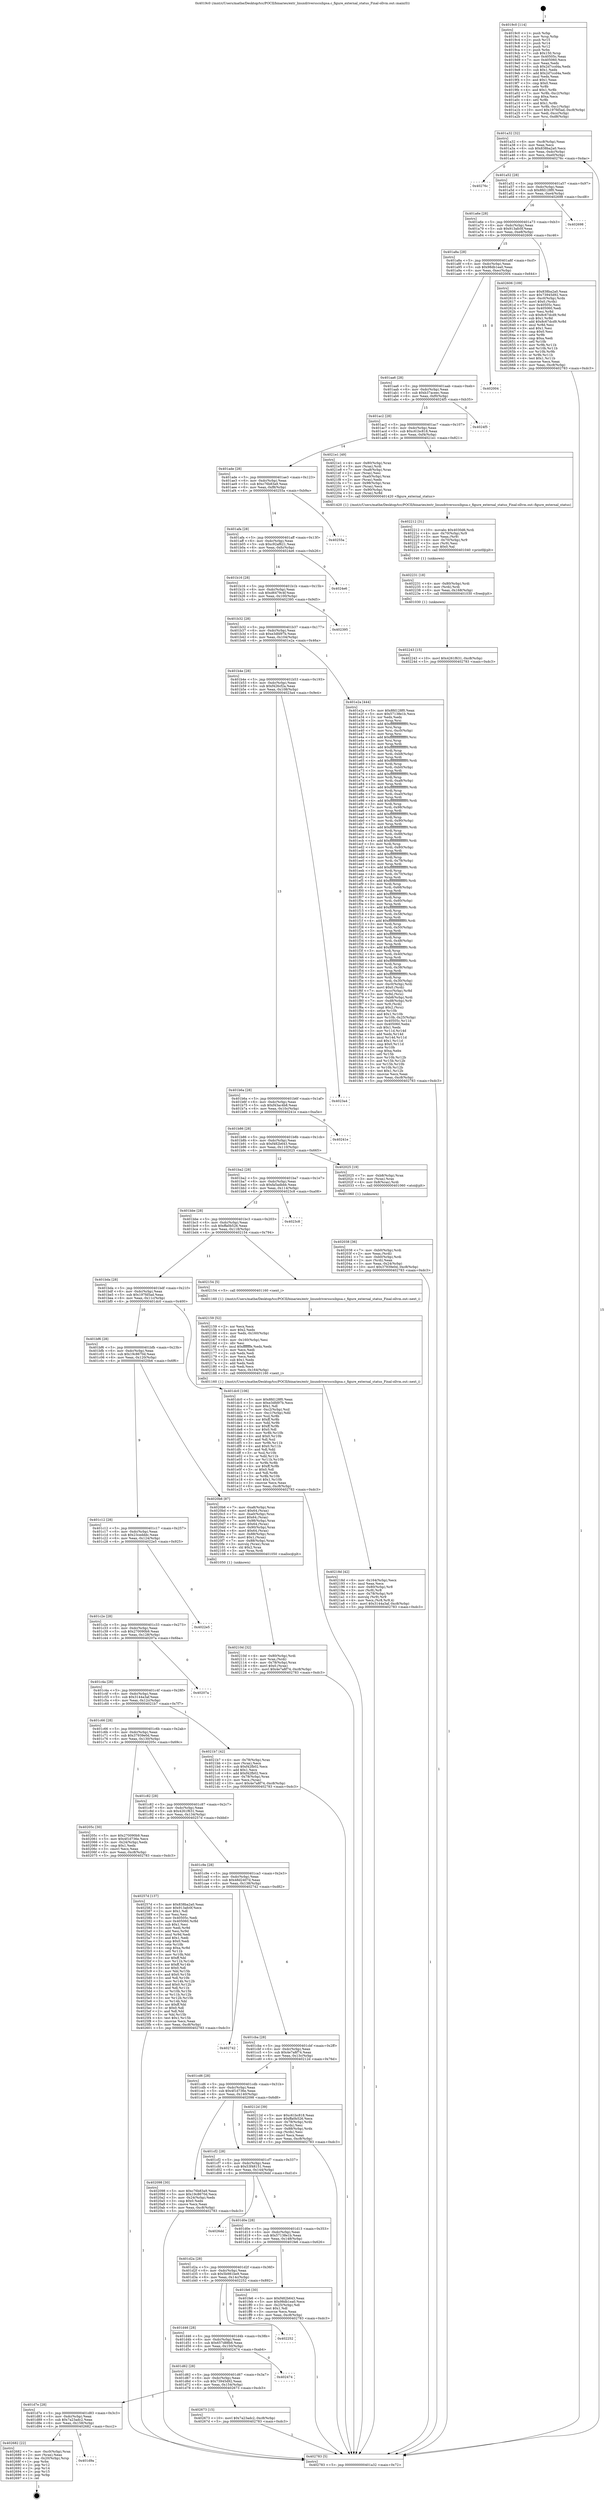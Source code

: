 digraph "0x4019c0" {
  label = "0x4019c0 (/mnt/c/Users/mathe/Desktop/tcc/POCII/binaries/extr_linuxdriversscsihpsa.c_figure_external_status_Final-ollvm.out::main(0))"
  labelloc = "t"
  node[shape=record]

  Entry [label="",width=0.3,height=0.3,shape=circle,fillcolor=black,style=filled]
  "0x401a32" [label="{
     0x401a32 [32]\l
     | [instrs]\l
     &nbsp;&nbsp;0x401a32 \<+6\>: mov -0xc8(%rbp),%eax\l
     &nbsp;&nbsp;0x401a38 \<+2\>: mov %eax,%ecx\l
     &nbsp;&nbsp;0x401a3a \<+6\>: sub $0x838ba2a0,%ecx\l
     &nbsp;&nbsp;0x401a40 \<+6\>: mov %eax,-0xdc(%rbp)\l
     &nbsp;&nbsp;0x401a46 \<+6\>: mov %ecx,-0xe0(%rbp)\l
     &nbsp;&nbsp;0x401a4c \<+6\>: je 000000000040276c \<main+0xdac\>\l
  }"]
  "0x40276c" [label="{
     0x40276c\l
  }", style=dashed]
  "0x401a52" [label="{
     0x401a52 [28]\l
     | [instrs]\l
     &nbsp;&nbsp;0x401a52 \<+5\>: jmp 0000000000401a57 \<main+0x97\>\l
     &nbsp;&nbsp;0x401a57 \<+6\>: mov -0xdc(%rbp),%eax\l
     &nbsp;&nbsp;0x401a5d \<+5\>: sub $0x8fd128f0,%eax\l
     &nbsp;&nbsp;0x401a62 \<+6\>: mov %eax,-0xe4(%rbp)\l
     &nbsp;&nbsp;0x401a68 \<+6\>: je 0000000000402698 \<main+0xcd8\>\l
  }"]
  Exit [label="",width=0.3,height=0.3,shape=circle,fillcolor=black,style=filled,peripheries=2]
  "0x402698" [label="{
     0x402698\l
  }", style=dashed]
  "0x401a6e" [label="{
     0x401a6e [28]\l
     | [instrs]\l
     &nbsp;&nbsp;0x401a6e \<+5\>: jmp 0000000000401a73 \<main+0xb3\>\l
     &nbsp;&nbsp;0x401a73 \<+6\>: mov -0xdc(%rbp),%eax\l
     &nbsp;&nbsp;0x401a79 \<+5\>: sub $0x913afc0f,%eax\l
     &nbsp;&nbsp;0x401a7e \<+6\>: mov %eax,-0xe8(%rbp)\l
     &nbsp;&nbsp;0x401a84 \<+6\>: je 0000000000402606 \<main+0xc46\>\l
  }"]
  "0x401d9a" [label="{
     0x401d9a\l
  }", style=dashed]
  "0x402606" [label="{
     0x402606 [109]\l
     | [instrs]\l
     &nbsp;&nbsp;0x402606 \<+5\>: mov $0x838ba2a0,%eax\l
     &nbsp;&nbsp;0x40260b \<+5\>: mov $0x73945d92,%ecx\l
     &nbsp;&nbsp;0x402610 \<+7\>: mov -0xc0(%rbp),%rdx\l
     &nbsp;&nbsp;0x402617 \<+6\>: movl $0x0,(%rdx)\l
     &nbsp;&nbsp;0x40261d \<+7\>: mov 0x40505c,%esi\l
     &nbsp;&nbsp;0x402624 \<+7\>: mov 0x405060,%edi\l
     &nbsp;&nbsp;0x40262b \<+3\>: mov %esi,%r8d\l
     &nbsp;&nbsp;0x40262e \<+7\>: sub $0x8c67dcd9,%r8d\l
     &nbsp;&nbsp;0x402635 \<+4\>: sub $0x1,%r8d\l
     &nbsp;&nbsp;0x402639 \<+7\>: add $0x8c67dcd9,%r8d\l
     &nbsp;&nbsp;0x402640 \<+4\>: imul %r8d,%esi\l
     &nbsp;&nbsp;0x402644 \<+3\>: and $0x1,%esi\l
     &nbsp;&nbsp;0x402647 \<+3\>: cmp $0x0,%esi\l
     &nbsp;&nbsp;0x40264a \<+4\>: sete %r9b\l
     &nbsp;&nbsp;0x40264e \<+3\>: cmp $0xa,%edi\l
     &nbsp;&nbsp;0x402651 \<+4\>: setl %r10b\l
     &nbsp;&nbsp;0x402655 \<+3\>: mov %r9b,%r11b\l
     &nbsp;&nbsp;0x402658 \<+3\>: and %r10b,%r11b\l
     &nbsp;&nbsp;0x40265b \<+3\>: xor %r10b,%r9b\l
     &nbsp;&nbsp;0x40265e \<+3\>: or %r9b,%r11b\l
     &nbsp;&nbsp;0x402661 \<+4\>: test $0x1,%r11b\l
     &nbsp;&nbsp;0x402665 \<+3\>: cmovne %ecx,%eax\l
     &nbsp;&nbsp;0x402668 \<+6\>: mov %eax,-0xc8(%rbp)\l
     &nbsp;&nbsp;0x40266e \<+5\>: jmp 0000000000402783 \<main+0xdc3\>\l
  }"]
  "0x401a8a" [label="{
     0x401a8a [28]\l
     | [instrs]\l
     &nbsp;&nbsp;0x401a8a \<+5\>: jmp 0000000000401a8f \<main+0xcf\>\l
     &nbsp;&nbsp;0x401a8f \<+6\>: mov -0xdc(%rbp),%eax\l
     &nbsp;&nbsp;0x401a95 \<+5\>: sub $0x98db1ea0,%eax\l
     &nbsp;&nbsp;0x401a9a \<+6\>: mov %eax,-0xec(%rbp)\l
     &nbsp;&nbsp;0x401aa0 \<+6\>: je 0000000000402004 \<main+0x644\>\l
  }"]
  "0x402682" [label="{
     0x402682 [22]\l
     | [instrs]\l
     &nbsp;&nbsp;0x402682 \<+7\>: mov -0xc0(%rbp),%rax\l
     &nbsp;&nbsp;0x402689 \<+2\>: mov (%rax),%eax\l
     &nbsp;&nbsp;0x40268b \<+4\>: lea -0x20(%rbp),%rsp\l
     &nbsp;&nbsp;0x40268f \<+1\>: pop %rbx\l
     &nbsp;&nbsp;0x402690 \<+2\>: pop %r12\l
     &nbsp;&nbsp;0x402692 \<+2\>: pop %r14\l
     &nbsp;&nbsp;0x402694 \<+2\>: pop %r15\l
     &nbsp;&nbsp;0x402696 \<+1\>: pop %rbp\l
     &nbsp;&nbsp;0x402697 \<+1\>: ret\l
  }"]
  "0x402004" [label="{
     0x402004\l
  }", style=dashed]
  "0x401aa6" [label="{
     0x401aa6 [28]\l
     | [instrs]\l
     &nbsp;&nbsp;0x401aa6 \<+5\>: jmp 0000000000401aab \<main+0xeb\>\l
     &nbsp;&nbsp;0x401aab \<+6\>: mov -0xdc(%rbp),%eax\l
     &nbsp;&nbsp;0x401ab1 \<+5\>: sub $0xb37aceec,%eax\l
     &nbsp;&nbsp;0x401ab6 \<+6\>: mov %eax,-0xf0(%rbp)\l
     &nbsp;&nbsp;0x401abc \<+6\>: je 00000000004024f5 \<main+0xb35\>\l
  }"]
  "0x401d7e" [label="{
     0x401d7e [28]\l
     | [instrs]\l
     &nbsp;&nbsp;0x401d7e \<+5\>: jmp 0000000000401d83 \<main+0x3c3\>\l
     &nbsp;&nbsp;0x401d83 \<+6\>: mov -0xdc(%rbp),%eax\l
     &nbsp;&nbsp;0x401d89 \<+5\>: sub $0x7a23adc2,%eax\l
     &nbsp;&nbsp;0x401d8e \<+6\>: mov %eax,-0x158(%rbp)\l
     &nbsp;&nbsp;0x401d94 \<+6\>: je 0000000000402682 \<main+0xcc2\>\l
  }"]
  "0x4024f5" [label="{
     0x4024f5\l
  }", style=dashed]
  "0x401ac2" [label="{
     0x401ac2 [28]\l
     | [instrs]\l
     &nbsp;&nbsp;0x401ac2 \<+5\>: jmp 0000000000401ac7 \<main+0x107\>\l
     &nbsp;&nbsp;0x401ac7 \<+6\>: mov -0xdc(%rbp),%eax\l
     &nbsp;&nbsp;0x401acd \<+5\>: sub $0xc61bc818,%eax\l
     &nbsp;&nbsp;0x401ad2 \<+6\>: mov %eax,-0xf4(%rbp)\l
     &nbsp;&nbsp;0x401ad8 \<+6\>: je 00000000004021e1 \<main+0x821\>\l
  }"]
  "0x402673" [label="{
     0x402673 [15]\l
     | [instrs]\l
     &nbsp;&nbsp;0x402673 \<+10\>: movl $0x7a23adc2,-0xc8(%rbp)\l
     &nbsp;&nbsp;0x40267d \<+5\>: jmp 0000000000402783 \<main+0xdc3\>\l
  }"]
  "0x4021e1" [label="{
     0x4021e1 [49]\l
     | [instrs]\l
     &nbsp;&nbsp;0x4021e1 \<+4\>: mov -0x80(%rbp),%rax\l
     &nbsp;&nbsp;0x4021e5 \<+3\>: mov (%rax),%rdi\l
     &nbsp;&nbsp;0x4021e8 \<+7\>: mov -0xa8(%rbp),%rax\l
     &nbsp;&nbsp;0x4021ef \<+2\>: mov (%rax),%esi\l
     &nbsp;&nbsp;0x4021f1 \<+7\>: mov -0xa0(%rbp),%rax\l
     &nbsp;&nbsp;0x4021f8 \<+2\>: mov (%rax),%edx\l
     &nbsp;&nbsp;0x4021fa \<+7\>: mov -0x98(%rbp),%rax\l
     &nbsp;&nbsp;0x402201 \<+2\>: mov (%rax),%ecx\l
     &nbsp;&nbsp;0x402203 \<+7\>: mov -0x90(%rbp),%rax\l
     &nbsp;&nbsp;0x40220a \<+3\>: mov (%rax),%r8d\l
     &nbsp;&nbsp;0x40220d \<+5\>: call 0000000000401420 \<figure_external_status\>\l
     | [calls]\l
     &nbsp;&nbsp;0x401420 \{1\} (/mnt/c/Users/mathe/Desktop/tcc/POCII/binaries/extr_linuxdriversscsihpsa.c_figure_external_status_Final-ollvm.out::figure_external_status)\l
  }"]
  "0x401ade" [label="{
     0x401ade [28]\l
     | [instrs]\l
     &nbsp;&nbsp;0x401ade \<+5\>: jmp 0000000000401ae3 \<main+0x123\>\l
     &nbsp;&nbsp;0x401ae3 \<+6\>: mov -0xdc(%rbp),%eax\l
     &nbsp;&nbsp;0x401ae9 \<+5\>: sub $0xc76b83a9,%eax\l
     &nbsp;&nbsp;0x401aee \<+6\>: mov %eax,-0xf8(%rbp)\l
     &nbsp;&nbsp;0x401af4 \<+6\>: je 000000000040255a \<main+0xb9a\>\l
  }"]
  "0x401d62" [label="{
     0x401d62 [28]\l
     | [instrs]\l
     &nbsp;&nbsp;0x401d62 \<+5\>: jmp 0000000000401d67 \<main+0x3a7\>\l
     &nbsp;&nbsp;0x401d67 \<+6\>: mov -0xdc(%rbp),%eax\l
     &nbsp;&nbsp;0x401d6d \<+5\>: sub $0x73945d92,%eax\l
     &nbsp;&nbsp;0x401d72 \<+6\>: mov %eax,-0x154(%rbp)\l
     &nbsp;&nbsp;0x401d78 \<+6\>: je 0000000000402673 \<main+0xcb3\>\l
  }"]
  "0x40255a" [label="{
     0x40255a\l
  }", style=dashed]
  "0x401afa" [label="{
     0x401afa [28]\l
     | [instrs]\l
     &nbsp;&nbsp;0x401afa \<+5\>: jmp 0000000000401aff \<main+0x13f\>\l
     &nbsp;&nbsp;0x401aff \<+6\>: mov -0xdc(%rbp),%eax\l
     &nbsp;&nbsp;0x401b05 \<+5\>: sub $0xc92af621,%eax\l
     &nbsp;&nbsp;0x401b0a \<+6\>: mov %eax,-0xfc(%rbp)\l
     &nbsp;&nbsp;0x401b10 \<+6\>: je 00000000004024e6 \<main+0xb26\>\l
  }"]
  "0x402474" [label="{
     0x402474\l
  }", style=dashed]
  "0x4024e6" [label="{
     0x4024e6\l
  }", style=dashed]
  "0x401b16" [label="{
     0x401b16 [28]\l
     | [instrs]\l
     &nbsp;&nbsp;0x401b16 \<+5\>: jmp 0000000000401b1b \<main+0x15b\>\l
     &nbsp;&nbsp;0x401b1b \<+6\>: mov -0xdc(%rbp),%eax\l
     &nbsp;&nbsp;0x401b21 \<+5\>: sub $0xd6479c4f,%eax\l
     &nbsp;&nbsp;0x401b26 \<+6\>: mov %eax,-0x100(%rbp)\l
     &nbsp;&nbsp;0x401b2c \<+6\>: je 0000000000402395 \<main+0x9d5\>\l
  }"]
  "0x401d46" [label="{
     0x401d46 [28]\l
     | [instrs]\l
     &nbsp;&nbsp;0x401d46 \<+5\>: jmp 0000000000401d4b \<main+0x38b\>\l
     &nbsp;&nbsp;0x401d4b \<+6\>: mov -0xdc(%rbp),%eax\l
     &nbsp;&nbsp;0x401d51 \<+5\>: sub $0x657d88b6,%eax\l
     &nbsp;&nbsp;0x401d56 \<+6\>: mov %eax,-0x150(%rbp)\l
     &nbsp;&nbsp;0x401d5c \<+6\>: je 0000000000402474 \<main+0xab4\>\l
  }"]
  "0x402395" [label="{
     0x402395\l
  }", style=dashed]
  "0x401b32" [label="{
     0x401b32 [28]\l
     | [instrs]\l
     &nbsp;&nbsp;0x401b32 \<+5\>: jmp 0000000000401b37 \<main+0x177\>\l
     &nbsp;&nbsp;0x401b37 \<+6\>: mov -0xdc(%rbp),%eax\l
     &nbsp;&nbsp;0x401b3d \<+5\>: sub $0xe3dfd97b,%eax\l
     &nbsp;&nbsp;0x401b42 \<+6\>: mov %eax,-0x104(%rbp)\l
     &nbsp;&nbsp;0x401b48 \<+6\>: je 0000000000401e2a \<main+0x46a\>\l
  }"]
  "0x402252" [label="{
     0x402252\l
  }", style=dashed]
  "0x401e2a" [label="{
     0x401e2a [444]\l
     | [instrs]\l
     &nbsp;&nbsp;0x401e2a \<+5\>: mov $0x8fd128f0,%eax\l
     &nbsp;&nbsp;0x401e2f \<+5\>: mov $0x57138e1b,%ecx\l
     &nbsp;&nbsp;0x401e34 \<+2\>: xor %edx,%edx\l
     &nbsp;&nbsp;0x401e36 \<+3\>: mov %rsp,%rsi\l
     &nbsp;&nbsp;0x401e39 \<+4\>: add $0xfffffffffffffff0,%rsi\l
     &nbsp;&nbsp;0x401e3d \<+3\>: mov %rsi,%rsp\l
     &nbsp;&nbsp;0x401e40 \<+7\>: mov %rsi,-0xc0(%rbp)\l
     &nbsp;&nbsp;0x401e47 \<+3\>: mov %rsp,%rsi\l
     &nbsp;&nbsp;0x401e4a \<+4\>: add $0xfffffffffffffff0,%rsi\l
     &nbsp;&nbsp;0x401e4e \<+3\>: mov %rsi,%rsp\l
     &nbsp;&nbsp;0x401e51 \<+3\>: mov %rsp,%rdi\l
     &nbsp;&nbsp;0x401e54 \<+4\>: add $0xfffffffffffffff0,%rdi\l
     &nbsp;&nbsp;0x401e58 \<+3\>: mov %rdi,%rsp\l
     &nbsp;&nbsp;0x401e5b \<+7\>: mov %rdi,-0xb8(%rbp)\l
     &nbsp;&nbsp;0x401e62 \<+3\>: mov %rsp,%rdi\l
     &nbsp;&nbsp;0x401e65 \<+4\>: add $0xfffffffffffffff0,%rdi\l
     &nbsp;&nbsp;0x401e69 \<+3\>: mov %rdi,%rsp\l
     &nbsp;&nbsp;0x401e6c \<+7\>: mov %rdi,-0xb0(%rbp)\l
     &nbsp;&nbsp;0x401e73 \<+3\>: mov %rsp,%rdi\l
     &nbsp;&nbsp;0x401e76 \<+4\>: add $0xfffffffffffffff0,%rdi\l
     &nbsp;&nbsp;0x401e7a \<+3\>: mov %rdi,%rsp\l
     &nbsp;&nbsp;0x401e7d \<+7\>: mov %rdi,-0xa8(%rbp)\l
     &nbsp;&nbsp;0x401e84 \<+3\>: mov %rsp,%rdi\l
     &nbsp;&nbsp;0x401e87 \<+4\>: add $0xfffffffffffffff0,%rdi\l
     &nbsp;&nbsp;0x401e8b \<+3\>: mov %rdi,%rsp\l
     &nbsp;&nbsp;0x401e8e \<+7\>: mov %rdi,-0xa0(%rbp)\l
     &nbsp;&nbsp;0x401e95 \<+3\>: mov %rsp,%rdi\l
     &nbsp;&nbsp;0x401e98 \<+4\>: add $0xfffffffffffffff0,%rdi\l
     &nbsp;&nbsp;0x401e9c \<+3\>: mov %rdi,%rsp\l
     &nbsp;&nbsp;0x401e9f \<+7\>: mov %rdi,-0x98(%rbp)\l
     &nbsp;&nbsp;0x401ea6 \<+3\>: mov %rsp,%rdi\l
     &nbsp;&nbsp;0x401ea9 \<+4\>: add $0xfffffffffffffff0,%rdi\l
     &nbsp;&nbsp;0x401ead \<+3\>: mov %rdi,%rsp\l
     &nbsp;&nbsp;0x401eb0 \<+7\>: mov %rdi,-0x90(%rbp)\l
     &nbsp;&nbsp;0x401eb7 \<+3\>: mov %rsp,%rdi\l
     &nbsp;&nbsp;0x401eba \<+4\>: add $0xfffffffffffffff0,%rdi\l
     &nbsp;&nbsp;0x401ebe \<+3\>: mov %rdi,%rsp\l
     &nbsp;&nbsp;0x401ec1 \<+7\>: mov %rdi,-0x88(%rbp)\l
     &nbsp;&nbsp;0x401ec8 \<+3\>: mov %rsp,%rdi\l
     &nbsp;&nbsp;0x401ecb \<+4\>: add $0xfffffffffffffff0,%rdi\l
     &nbsp;&nbsp;0x401ecf \<+3\>: mov %rdi,%rsp\l
     &nbsp;&nbsp;0x401ed2 \<+4\>: mov %rdi,-0x80(%rbp)\l
     &nbsp;&nbsp;0x401ed6 \<+3\>: mov %rsp,%rdi\l
     &nbsp;&nbsp;0x401ed9 \<+4\>: add $0xfffffffffffffff0,%rdi\l
     &nbsp;&nbsp;0x401edd \<+3\>: mov %rdi,%rsp\l
     &nbsp;&nbsp;0x401ee0 \<+4\>: mov %rdi,-0x78(%rbp)\l
     &nbsp;&nbsp;0x401ee4 \<+3\>: mov %rsp,%rdi\l
     &nbsp;&nbsp;0x401ee7 \<+4\>: add $0xfffffffffffffff0,%rdi\l
     &nbsp;&nbsp;0x401eeb \<+3\>: mov %rdi,%rsp\l
     &nbsp;&nbsp;0x401eee \<+4\>: mov %rdi,-0x70(%rbp)\l
     &nbsp;&nbsp;0x401ef2 \<+3\>: mov %rsp,%rdi\l
     &nbsp;&nbsp;0x401ef5 \<+4\>: add $0xfffffffffffffff0,%rdi\l
     &nbsp;&nbsp;0x401ef9 \<+3\>: mov %rdi,%rsp\l
     &nbsp;&nbsp;0x401efc \<+4\>: mov %rdi,-0x68(%rbp)\l
     &nbsp;&nbsp;0x401f00 \<+3\>: mov %rsp,%rdi\l
     &nbsp;&nbsp;0x401f03 \<+4\>: add $0xfffffffffffffff0,%rdi\l
     &nbsp;&nbsp;0x401f07 \<+3\>: mov %rdi,%rsp\l
     &nbsp;&nbsp;0x401f0a \<+4\>: mov %rdi,-0x60(%rbp)\l
     &nbsp;&nbsp;0x401f0e \<+3\>: mov %rsp,%rdi\l
     &nbsp;&nbsp;0x401f11 \<+4\>: add $0xfffffffffffffff0,%rdi\l
     &nbsp;&nbsp;0x401f15 \<+3\>: mov %rdi,%rsp\l
     &nbsp;&nbsp;0x401f18 \<+4\>: mov %rdi,-0x58(%rbp)\l
     &nbsp;&nbsp;0x401f1c \<+3\>: mov %rsp,%rdi\l
     &nbsp;&nbsp;0x401f1f \<+4\>: add $0xfffffffffffffff0,%rdi\l
     &nbsp;&nbsp;0x401f23 \<+3\>: mov %rdi,%rsp\l
     &nbsp;&nbsp;0x401f26 \<+4\>: mov %rdi,-0x50(%rbp)\l
     &nbsp;&nbsp;0x401f2a \<+3\>: mov %rsp,%rdi\l
     &nbsp;&nbsp;0x401f2d \<+4\>: add $0xfffffffffffffff0,%rdi\l
     &nbsp;&nbsp;0x401f31 \<+3\>: mov %rdi,%rsp\l
     &nbsp;&nbsp;0x401f34 \<+4\>: mov %rdi,-0x48(%rbp)\l
     &nbsp;&nbsp;0x401f38 \<+3\>: mov %rsp,%rdi\l
     &nbsp;&nbsp;0x401f3b \<+4\>: add $0xfffffffffffffff0,%rdi\l
     &nbsp;&nbsp;0x401f3f \<+3\>: mov %rdi,%rsp\l
     &nbsp;&nbsp;0x401f42 \<+4\>: mov %rdi,-0x40(%rbp)\l
     &nbsp;&nbsp;0x401f46 \<+3\>: mov %rsp,%rdi\l
     &nbsp;&nbsp;0x401f49 \<+4\>: add $0xfffffffffffffff0,%rdi\l
     &nbsp;&nbsp;0x401f4d \<+3\>: mov %rdi,%rsp\l
     &nbsp;&nbsp;0x401f50 \<+4\>: mov %rdi,-0x38(%rbp)\l
     &nbsp;&nbsp;0x401f54 \<+3\>: mov %rsp,%rdi\l
     &nbsp;&nbsp;0x401f57 \<+4\>: add $0xfffffffffffffff0,%rdi\l
     &nbsp;&nbsp;0x401f5b \<+3\>: mov %rdi,%rsp\l
     &nbsp;&nbsp;0x401f5e \<+4\>: mov %rdi,-0x30(%rbp)\l
     &nbsp;&nbsp;0x401f62 \<+7\>: mov -0xc0(%rbp),%rdi\l
     &nbsp;&nbsp;0x401f69 \<+6\>: movl $0x0,(%rdi)\l
     &nbsp;&nbsp;0x401f6f \<+7\>: mov -0xcc(%rbp),%r8d\l
     &nbsp;&nbsp;0x401f76 \<+3\>: mov %r8d,(%rsi)\l
     &nbsp;&nbsp;0x401f79 \<+7\>: mov -0xb8(%rbp),%rdi\l
     &nbsp;&nbsp;0x401f80 \<+7\>: mov -0xd8(%rbp),%r9\l
     &nbsp;&nbsp;0x401f87 \<+3\>: mov %r9,(%rdi)\l
     &nbsp;&nbsp;0x401f8a \<+3\>: cmpl $0x2,(%rsi)\l
     &nbsp;&nbsp;0x401f8d \<+4\>: setne %r10b\l
     &nbsp;&nbsp;0x401f91 \<+4\>: and $0x1,%r10b\l
     &nbsp;&nbsp;0x401f95 \<+4\>: mov %r10b,-0x25(%rbp)\l
     &nbsp;&nbsp;0x401f99 \<+8\>: mov 0x40505c,%r11d\l
     &nbsp;&nbsp;0x401fa1 \<+7\>: mov 0x405060,%ebx\l
     &nbsp;&nbsp;0x401fa8 \<+3\>: sub $0x1,%edx\l
     &nbsp;&nbsp;0x401fab \<+3\>: mov %r11d,%r14d\l
     &nbsp;&nbsp;0x401fae \<+3\>: add %edx,%r14d\l
     &nbsp;&nbsp;0x401fb1 \<+4\>: imul %r14d,%r11d\l
     &nbsp;&nbsp;0x401fb5 \<+4\>: and $0x1,%r11d\l
     &nbsp;&nbsp;0x401fb9 \<+4\>: cmp $0x0,%r11d\l
     &nbsp;&nbsp;0x401fbd \<+4\>: sete %r10b\l
     &nbsp;&nbsp;0x401fc1 \<+3\>: cmp $0xa,%ebx\l
     &nbsp;&nbsp;0x401fc4 \<+4\>: setl %r15b\l
     &nbsp;&nbsp;0x401fc8 \<+3\>: mov %r10b,%r12b\l
     &nbsp;&nbsp;0x401fcb \<+3\>: and %r15b,%r12b\l
     &nbsp;&nbsp;0x401fce \<+3\>: xor %r15b,%r10b\l
     &nbsp;&nbsp;0x401fd1 \<+3\>: or %r10b,%r12b\l
     &nbsp;&nbsp;0x401fd4 \<+4\>: test $0x1,%r12b\l
     &nbsp;&nbsp;0x401fd8 \<+3\>: cmovne %ecx,%eax\l
     &nbsp;&nbsp;0x401fdb \<+6\>: mov %eax,-0xc8(%rbp)\l
     &nbsp;&nbsp;0x401fe1 \<+5\>: jmp 0000000000402783 \<main+0xdc3\>\l
  }"]
  "0x401b4e" [label="{
     0x401b4e [28]\l
     | [instrs]\l
     &nbsp;&nbsp;0x401b4e \<+5\>: jmp 0000000000401b53 \<main+0x193\>\l
     &nbsp;&nbsp;0x401b53 \<+6\>: mov -0xdc(%rbp),%eax\l
     &nbsp;&nbsp;0x401b59 \<+5\>: sub $0xf426cf2a,%eax\l
     &nbsp;&nbsp;0x401b5e \<+6\>: mov %eax,-0x108(%rbp)\l
     &nbsp;&nbsp;0x401b64 \<+6\>: je 00000000004023a4 \<main+0x9e4\>\l
  }"]
  "0x402243" [label="{
     0x402243 [15]\l
     | [instrs]\l
     &nbsp;&nbsp;0x402243 \<+10\>: movl $0x4261f631,-0xc8(%rbp)\l
     &nbsp;&nbsp;0x40224d \<+5\>: jmp 0000000000402783 \<main+0xdc3\>\l
  }"]
  "0x4023a4" [label="{
     0x4023a4\l
  }", style=dashed]
  "0x401b6a" [label="{
     0x401b6a [28]\l
     | [instrs]\l
     &nbsp;&nbsp;0x401b6a \<+5\>: jmp 0000000000401b6f \<main+0x1af\>\l
     &nbsp;&nbsp;0x401b6f \<+6\>: mov -0xdc(%rbp),%eax\l
     &nbsp;&nbsp;0x401b75 \<+5\>: sub $0xf43ac4b8,%eax\l
     &nbsp;&nbsp;0x401b7a \<+6\>: mov %eax,-0x10c(%rbp)\l
     &nbsp;&nbsp;0x401b80 \<+6\>: je 000000000040241e \<main+0xa5e\>\l
  }"]
  "0x402231" [label="{
     0x402231 [18]\l
     | [instrs]\l
     &nbsp;&nbsp;0x402231 \<+4\>: mov -0x80(%rbp),%rdi\l
     &nbsp;&nbsp;0x402235 \<+3\>: mov (%rdi),%rdi\l
     &nbsp;&nbsp;0x402238 \<+6\>: mov %eax,-0x168(%rbp)\l
     &nbsp;&nbsp;0x40223e \<+5\>: call 0000000000401030 \<free@plt\>\l
     | [calls]\l
     &nbsp;&nbsp;0x401030 \{1\} (unknown)\l
  }"]
  "0x40241e" [label="{
     0x40241e\l
  }", style=dashed]
  "0x401b86" [label="{
     0x401b86 [28]\l
     | [instrs]\l
     &nbsp;&nbsp;0x401b86 \<+5\>: jmp 0000000000401b8b \<main+0x1cb\>\l
     &nbsp;&nbsp;0x401b8b \<+6\>: mov -0xdc(%rbp),%eax\l
     &nbsp;&nbsp;0x401b91 \<+5\>: sub $0xf482b643,%eax\l
     &nbsp;&nbsp;0x401b96 \<+6\>: mov %eax,-0x110(%rbp)\l
     &nbsp;&nbsp;0x401b9c \<+6\>: je 0000000000402025 \<main+0x665\>\l
  }"]
  "0x402212" [label="{
     0x402212 [31]\l
     | [instrs]\l
     &nbsp;&nbsp;0x402212 \<+10\>: movabs $0x4030d6,%rdi\l
     &nbsp;&nbsp;0x40221c \<+4\>: mov -0x70(%rbp),%r9\l
     &nbsp;&nbsp;0x402220 \<+3\>: mov %eax,(%r9)\l
     &nbsp;&nbsp;0x402223 \<+4\>: mov -0x70(%rbp),%r9\l
     &nbsp;&nbsp;0x402227 \<+3\>: mov (%r9),%esi\l
     &nbsp;&nbsp;0x40222a \<+2\>: mov $0x0,%al\l
     &nbsp;&nbsp;0x40222c \<+5\>: call 0000000000401040 \<printf@plt\>\l
     | [calls]\l
     &nbsp;&nbsp;0x401040 \{1\} (unknown)\l
  }"]
  "0x402025" [label="{
     0x402025 [19]\l
     | [instrs]\l
     &nbsp;&nbsp;0x402025 \<+7\>: mov -0xb8(%rbp),%rax\l
     &nbsp;&nbsp;0x40202c \<+3\>: mov (%rax),%rax\l
     &nbsp;&nbsp;0x40202f \<+4\>: mov 0x8(%rax),%rdi\l
     &nbsp;&nbsp;0x402033 \<+5\>: call 0000000000401060 \<atoi@plt\>\l
     | [calls]\l
     &nbsp;&nbsp;0x401060 \{1\} (unknown)\l
  }"]
  "0x401ba2" [label="{
     0x401ba2 [28]\l
     | [instrs]\l
     &nbsp;&nbsp;0x401ba2 \<+5\>: jmp 0000000000401ba7 \<main+0x1e7\>\l
     &nbsp;&nbsp;0x401ba7 \<+6\>: mov -0xdc(%rbp),%eax\l
     &nbsp;&nbsp;0x401bad \<+5\>: sub $0xfa5adbbb,%eax\l
     &nbsp;&nbsp;0x401bb2 \<+6\>: mov %eax,-0x114(%rbp)\l
     &nbsp;&nbsp;0x401bb8 \<+6\>: je 00000000004023c8 \<main+0xa08\>\l
  }"]
  "0x40218d" [label="{
     0x40218d [42]\l
     | [instrs]\l
     &nbsp;&nbsp;0x40218d \<+6\>: mov -0x164(%rbp),%ecx\l
     &nbsp;&nbsp;0x402193 \<+3\>: imul %eax,%ecx\l
     &nbsp;&nbsp;0x402196 \<+4\>: mov -0x80(%rbp),%r8\l
     &nbsp;&nbsp;0x40219a \<+3\>: mov (%r8),%r8\l
     &nbsp;&nbsp;0x40219d \<+4\>: mov -0x78(%rbp),%r9\l
     &nbsp;&nbsp;0x4021a1 \<+3\>: movslq (%r9),%r9\l
     &nbsp;&nbsp;0x4021a4 \<+4\>: mov %ecx,(%r8,%r9,4)\l
     &nbsp;&nbsp;0x4021a8 \<+10\>: movl $0x3144a3af,-0xc8(%rbp)\l
     &nbsp;&nbsp;0x4021b2 \<+5\>: jmp 0000000000402783 \<main+0xdc3\>\l
  }"]
  "0x4023c8" [label="{
     0x4023c8\l
  }", style=dashed]
  "0x401bbe" [label="{
     0x401bbe [28]\l
     | [instrs]\l
     &nbsp;&nbsp;0x401bbe \<+5\>: jmp 0000000000401bc3 \<main+0x203\>\l
     &nbsp;&nbsp;0x401bc3 \<+6\>: mov -0xdc(%rbp),%eax\l
     &nbsp;&nbsp;0x401bc9 \<+5\>: sub $0xffa0b526,%eax\l
     &nbsp;&nbsp;0x401bce \<+6\>: mov %eax,-0x118(%rbp)\l
     &nbsp;&nbsp;0x401bd4 \<+6\>: je 0000000000402154 \<main+0x794\>\l
  }"]
  "0x402159" [label="{
     0x402159 [52]\l
     | [instrs]\l
     &nbsp;&nbsp;0x402159 \<+2\>: xor %ecx,%ecx\l
     &nbsp;&nbsp;0x40215b \<+5\>: mov $0x2,%edx\l
     &nbsp;&nbsp;0x402160 \<+6\>: mov %edx,-0x160(%rbp)\l
     &nbsp;&nbsp;0x402166 \<+1\>: cltd\l
     &nbsp;&nbsp;0x402167 \<+6\>: mov -0x160(%rbp),%esi\l
     &nbsp;&nbsp;0x40216d \<+2\>: idiv %esi\l
     &nbsp;&nbsp;0x40216f \<+6\>: imul $0xfffffffe,%edx,%edx\l
     &nbsp;&nbsp;0x402175 \<+2\>: mov %ecx,%edi\l
     &nbsp;&nbsp;0x402177 \<+2\>: sub %edx,%edi\l
     &nbsp;&nbsp;0x402179 \<+2\>: mov %ecx,%edx\l
     &nbsp;&nbsp;0x40217b \<+3\>: sub $0x1,%edx\l
     &nbsp;&nbsp;0x40217e \<+2\>: add %edx,%edi\l
     &nbsp;&nbsp;0x402180 \<+2\>: sub %edi,%ecx\l
     &nbsp;&nbsp;0x402182 \<+6\>: mov %ecx,-0x164(%rbp)\l
     &nbsp;&nbsp;0x402188 \<+5\>: call 0000000000401160 \<next_i\>\l
     | [calls]\l
     &nbsp;&nbsp;0x401160 \{1\} (/mnt/c/Users/mathe/Desktop/tcc/POCII/binaries/extr_linuxdriversscsihpsa.c_figure_external_status_Final-ollvm.out::next_i)\l
  }"]
  "0x402154" [label="{
     0x402154 [5]\l
     | [instrs]\l
     &nbsp;&nbsp;0x402154 \<+5\>: call 0000000000401160 \<next_i\>\l
     | [calls]\l
     &nbsp;&nbsp;0x401160 \{1\} (/mnt/c/Users/mathe/Desktop/tcc/POCII/binaries/extr_linuxdriversscsihpsa.c_figure_external_status_Final-ollvm.out::next_i)\l
  }"]
  "0x401bda" [label="{
     0x401bda [28]\l
     | [instrs]\l
     &nbsp;&nbsp;0x401bda \<+5\>: jmp 0000000000401bdf \<main+0x21f\>\l
     &nbsp;&nbsp;0x401bdf \<+6\>: mov -0xdc(%rbp),%eax\l
     &nbsp;&nbsp;0x401be5 \<+5\>: sub $0x197fd5ad,%eax\l
     &nbsp;&nbsp;0x401bea \<+6\>: mov %eax,-0x11c(%rbp)\l
     &nbsp;&nbsp;0x401bf0 \<+6\>: je 0000000000401dc0 \<main+0x400\>\l
  }"]
  "0x40210d" [label="{
     0x40210d [32]\l
     | [instrs]\l
     &nbsp;&nbsp;0x40210d \<+4\>: mov -0x80(%rbp),%rdi\l
     &nbsp;&nbsp;0x402111 \<+3\>: mov %rax,(%rdi)\l
     &nbsp;&nbsp;0x402114 \<+4\>: mov -0x78(%rbp),%rax\l
     &nbsp;&nbsp;0x402118 \<+6\>: movl $0x0,(%rax)\l
     &nbsp;&nbsp;0x40211e \<+10\>: movl $0x4e7a8f74,-0xc8(%rbp)\l
     &nbsp;&nbsp;0x402128 \<+5\>: jmp 0000000000402783 \<main+0xdc3\>\l
  }"]
  "0x401dc0" [label="{
     0x401dc0 [106]\l
     | [instrs]\l
     &nbsp;&nbsp;0x401dc0 \<+5\>: mov $0x8fd128f0,%eax\l
     &nbsp;&nbsp;0x401dc5 \<+5\>: mov $0xe3dfd97b,%ecx\l
     &nbsp;&nbsp;0x401dca \<+2\>: mov $0x1,%dl\l
     &nbsp;&nbsp;0x401dcc \<+7\>: mov -0xc2(%rbp),%sil\l
     &nbsp;&nbsp;0x401dd3 \<+7\>: mov -0xc1(%rbp),%dil\l
     &nbsp;&nbsp;0x401dda \<+3\>: mov %sil,%r8b\l
     &nbsp;&nbsp;0x401ddd \<+4\>: xor $0xff,%r8b\l
     &nbsp;&nbsp;0x401de1 \<+3\>: mov %dil,%r9b\l
     &nbsp;&nbsp;0x401de4 \<+4\>: xor $0xff,%r9b\l
     &nbsp;&nbsp;0x401de8 \<+3\>: xor $0x0,%dl\l
     &nbsp;&nbsp;0x401deb \<+3\>: mov %r8b,%r10b\l
     &nbsp;&nbsp;0x401dee \<+4\>: and $0x0,%r10b\l
     &nbsp;&nbsp;0x401df2 \<+3\>: and %dl,%sil\l
     &nbsp;&nbsp;0x401df5 \<+3\>: mov %r9b,%r11b\l
     &nbsp;&nbsp;0x401df8 \<+4\>: and $0x0,%r11b\l
     &nbsp;&nbsp;0x401dfc \<+3\>: and %dl,%dil\l
     &nbsp;&nbsp;0x401dff \<+3\>: or %sil,%r10b\l
     &nbsp;&nbsp;0x401e02 \<+3\>: or %dil,%r11b\l
     &nbsp;&nbsp;0x401e05 \<+3\>: xor %r11b,%r10b\l
     &nbsp;&nbsp;0x401e08 \<+3\>: or %r9b,%r8b\l
     &nbsp;&nbsp;0x401e0b \<+4\>: xor $0xff,%r8b\l
     &nbsp;&nbsp;0x401e0f \<+3\>: or $0x0,%dl\l
     &nbsp;&nbsp;0x401e12 \<+3\>: and %dl,%r8b\l
     &nbsp;&nbsp;0x401e15 \<+3\>: or %r8b,%r10b\l
     &nbsp;&nbsp;0x401e18 \<+4\>: test $0x1,%r10b\l
     &nbsp;&nbsp;0x401e1c \<+3\>: cmovne %ecx,%eax\l
     &nbsp;&nbsp;0x401e1f \<+6\>: mov %eax,-0xc8(%rbp)\l
     &nbsp;&nbsp;0x401e25 \<+5\>: jmp 0000000000402783 \<main+0xdc3\>\l
  }"]
  "0x401bf6" [label="{
     0x401bf6 [28]\l
     | [instrs]\l
     &nbsp;&nbsp;0x401bf6 \<+5\>: jmp 0000000000401bfb \<main+0x23b\>\l
     &nbsp;&nbsp;0x401bfb \<+6\>: mov -0xdc(%rbp),%eax\l
     &nbsp;&nbsp;0x401c01 \<+5\>: sub $0x19c8670d,%eax\l
     &nbsp;&nbsp;0x401c06 \<+6\>: mov %eax,-0x120(%rbp)\l
     &nbsp;&nbsp;0x401c0c \<+6\>: je 00000000004020b6 \<main+0x6f6\>\l
  }"]
  "0x402783" [label="{
     0x402783 [5]\l
     | [instrs]\l
     &nbsp;&nbsp;0x402783 \<+5\>: jmp 0000000000401a32 \<main+0x72\>\l
  }"]
  "0x4019c0" [label="{
     0x4019c0 [114]\l
     | [instrs]\l
     &nbsp;&nbsp;0x4019c0 \<+1\>: push %rbp\l
     &nbsp;&nbsp;0x4019c1 \<+3\>: mov %rsp,%rbp\l
     &nbsp;&nbsp;0x4019c4 \<+2\>: push %r15\l
     &nbsp;&nbsp;0x4019c6 \<+2\>: push %r14\l
     &nbsp;&nbsp;0x4019c8 \<+2\>: push %r12\l
     &nbsp;&nbsp;0x4019ca \<+1\>: push %rbx\l
     &nbsp;&nbsp;0x4019cb \<+7\>: sub $0x150,%rsp\l
     &nbsp;&nbsp;0x4019d2 \<+7\>: mov 0x40505c,%eax\l
     &nbsp;&nbsp;0x4019d9 \<+7\>: mov 0x405060,%ecx\l
     &nbsp;&nbsp;0x4019e0 \<+2\>: mov %eax,%edx\l
     &nbsp;&nbsp;0x4019e2 \<+6\>: sub $0x2d7ccd4a,%edx\l
     &nbsp;&nbsp;0x4019e8 \<+3\>: sub $0x1,%edx\l
     &nbsp;&nbsp;0x4019eb \<+6\>: add $0x2d7ccd4a,%edx\l
     &nbsp;&nbsp;0x4019f1 \<+3\>: imul %edx,%eax\l
     &nbsp;&nbsp;0x4019f4 \<+3\>: and $0x1,%eax\l
     &nbsp;&nbsp;0x4019f7 \<+3\>: cmp $0x0,%eax\l
     &nbsp;&nbsp;0x4019fa \<+4\>: sete %r8b\l
     &nbsp;&nbsp;0x4019fe \<+4\>: and $0x1,%r8b\l
     &nbsp;&nbsp;0x401a02 \<+7\>: mov %r8b,-0xc2(%rbp)\l
     &nbsp;&nbsp;0x401a09 \<+3\>: cmp $0xa,%ecx\l
     &nbsp;&nbsp;0x401a0c \<+4\>: setl %r8b\l
     &nbsp;&nbsp;0x401a10 \<+4\>: and $0x1,%r8b\l
     &nbsp;&nbsp;0x401a14 \<+7\>: mov %r8b,-0xc1(%rbp)\l
     &nbsp;&nbsp;0x401a1b \<+10\>: movl $0x197fd5ad,-0xc8(%rbp)\l
     &nbsp;&nbsp;0x401a25 \<+6\>: mov %edi,-0xcc(%rbp)\l
     &nbsp;&nbsp;0x401a2b \<+7\>: mov %rsi,-0xd8(%rbp)\l
  }"]
  "0x402038" [label="{
     0x402038 [36]\l
     | [instrs]\l
     &nbsp;&nbsp;0x402038 \<+7\>: mov -0xb0(%rbp),%rdi\l
     &nbsp;&nbsp;0x40203f \<+2\>: mov %eax,(%rdi)\l
     &nbsp;&nbsp;0x402041 \<+7\>: mov -0xb0(%rbp),%rdi\l
     &nbsp;&nbsp;0x402048 \<+2\>: mov (%rdi),%eax\l
     &nbsp;&nbsp;0x40204a \<+3\>: mov %eax,-0x24(%rbp)\l
     &nbsp;&nbsp;0x40204d \<+10\>: movl $0x37939e0d,-0xc8(%rbp)\l
     &nbsp;&nbsp;0x402057 \<+5\>: jmp 0000000000402783 \<main+0xdc3\>\l
  }"]
  "0x401d2a" [label="{
     0x401d2a [28]\l
     | [instrs]\l
     &nbsp;&nbsp;0x401d2a \<+5\>: jmp 0000000000401d2f \<main+0x36f\>\l
     &nbsp;&nbsp;0x401d2f \<+6\>: mov -0xdc(%rbp),%eax\l
     &nbsp;&nbsp;0x401d35 \<+5\>: sub $0x5b981be9,%eax\l
     &nbsp;&nbsp;0x401d3a \<+6\>: mov %eax,-0x14c(%rbp)\l
     &nbsp;&nbsp;0x401d40 \<+6\>: je 0000000000402252 \<main+0x892\>\l
  }"]
  "0x4020b6" [label="{
     0x4020b6 [87]\l
     | [instrs]\l
     &nbsp;&nbsp;0x4020b6 \<+7\>: mov -0xa8(%rbp),%rax\l
     &nbsp;&nbsp;0x4020bd \<+6\>: movl $0x64,(%rax)\l
     &nbsp;&nbsp;0x4020c3 \<+7\>: mov -0xa0(%rbp),%rax\l
     &nbsp;&nbsp;0x4020ca \<+6\>: movl $0x64,(%rax)\l
     &nbsp;&nbsp;0x4020d0 \<+7\>: mov -0x98(%rbp),%rax\l
     &nbsp;&nbsp;0x4020d7 \<+6\>: movl $0x64,(%rax)\l
     &nbsp;&nbsp;0x4020dd \<+7\>: mov -0x90(%rbp),%rax\l
     &nbsp;&nbsp;0x4020e4 \<+6\>: movl $0x64,(%rax)\l
     &nbsp;&nbsp;0x4020ea \<+7\>: mov -0x88(%rbp),%rax\l
     &nbsp;&nbsp;0x4020f1 \<+6\>: movl $0x1,(%rax)\l
     &nbsp;&nbsp;0x4020f7 \<+7\>: mov -0x88(%rbp),%rax\l
     &nbsp;&nbsp;0x4020fe \<+3\>: movslq (%rax),%rax\l
     &nbsp;&nbsp;0x402101 \<+4\>: shl $0x2,%rax\l
     &nbsp;&nbsp;0x402105 \<+3\>: mov %rax,%rdi\l
     &nbsp;&nbsp;0x402108 \<+5\>: call 0000000000401050 \<malloc@plt\>\l
     | [calls]\l
     &nbsp;&nbsp;0x401050 \{1\} (unknown)\l
  }"]
  "0x401c12" [label="{
     0x401c12 [28]\l
     | [instrs]\l
     &nbsp;&nbsp;0x401c12 \<+5\>: jmp 0000000000401c17 \<main+0x257\>\l
     &nbsp;&nbsp;0x401c17 \<+6\>: mov -0xdc(%rbp),%eax\l
     &nbsp;&nbsp;0x401c1d \<+5\>: sub $0x23cedddc,%eax\l
     &nbsp;&nbsp;0x401c22 \<+6\>: mov %eax,-0x124(%rbp)\l
     &nbsp;&nbsp;0x401c28 \<+6\>: je 00000000004022e5 \<main+0x925\>\l
  }"]
  "0x401fe6" [label="{
     0x401fe6 [30]\l
     | [instrs]\l
     &nbsp;&nbsp;0x401fe6 \<+5\>: mov $0xf482b643,%eax\l
     &nbsp;&nbsp;0x401feb \<+5\>: mov $0x98db1ea0,%ecx\l
     &nbsp;&nbsp;0x401ff0 \<+3\>: mov -0x25(%rbp),%dl\l
     &nbsp;&nbsp;0x401ff3 \<+3\>: test $0x1,%dl\l
     &nbsp;&nbsp;0x401ff6 \<+3\>: cmovne %ecx,%eax\l
     &nbsp;&nbsp;0x401ff9 \<+6\>: mov %eax,-0xc8(%rbp)\l
     &nbsp;&nbsp;0x401fff \<+5\>: jmp 0000000000402783 \<main+0xdc3\>\l
  }"]
  "0x4022e5" [label="{
     0x4022e5\l
  }", style=dashed]
  "0x401c2e" [label="{
     0x401c2e [28]\l
     | [instrs]\l
     &nbsp;&nbsp;0x401c2e \<+5\>: jmp 0000000000401c33 \<main+0x273\>\l
     &nbsp;&nbsp;0x401c33 \<+6\>: mov -0xdc(%rbp),%eax\l
     &nbsp;&nbsp;0x401c39 \<+5\>: sub $0x270090b9,%eax\l
     &nbsp;&nbsp;0x401c3e \<+6\>: mov %eax,-0x128(%rbp)\l
     &nbsp;&nbsp;0x401c44 \<+6\>: je 000000000040207a \<main+0x6ba\>\l
  }"]
  "0x401d0e" [label="{
     0x401d0e [28]\l
     | [instrs]\l
     &nbsp;&nbsp;0x401d0e \<+5\>: jmp 0000000000401d13 \<main+0x353\>\l
     &nbsp;&nbsp;0x401d13 \<+6\>: mov -0xdc(%rbp),%eax\l
     &nbsp;&nbsp;0x401d19 \<+5\>: sub $0x57138e1b,%eax\l
     &nbsp;&nbsp;0x401d1e \<+6\>: mov %eax,-0x148(%rbp)\l
     &nbsp;&nbsp;0x401d24 \<+6\>: je 0000000000401fe6 \<main+0x626\>\l
  }"]
  "0x40207a" [label="{
     0x40207a\l
  }", style=dashed]
  "0x401c4a" [label="{
     0x401c4a [28]\l
     | [instrs]\l
     &nbsp;&nbsp;0x401c4a \<+5\>: jmp 0000000000401c4f \<main+0x28f\>\l
     &nbsp;&nbsp;0x401c4f \<+6\>: mov -0xdc(%rbp),%eax\l
     &nbsp;&nbsp;0x401c55 \<+5\>: sub $0x3144a3af,%eax\l
     &nbsp;&nbsp;0x401c5a \<+6\>: mov %eax,-0x12c(%rbp)\l
     &nbsp;&nbsp;0x401c60 \<+6\>: je 00000000004021b7 \<main+0x7f7\>\l
  }"]
  "0x4026dd" [label="{
     0x4026dd\l
  }", style=dashed]
  "0x4021b7" [label="{
     0x4021b7 [42]\l
     | [instrs]\l
     &nbsp;&nbsp;0x4021b7 \<+4\>: mov -0x78(%rbp),%rax\l
     &nbsp;&nbsp;0x4021bb \<+2\>: mov (%rax),%ecx\l
     &nbsp;&nbsp;0x4021bd \<+6\>: sub $0xf42fb02,%ecx\l
     &nbsp;&nbsp;0x4021c3 \<+3\>: add $0x1,%ecx\l
     &nbsp;&nbsp;0x4021c6 \<+6\>: add $0xf42fb02,%ecx\l
     &nbsp;&nbsp;0x4021cc \<+4\>: mov -0x78(%rbp),%rax\l
     &nbsp;&nbsp;0x4021d0 \<+2\>: mov %ecx,(%rax)\l
     &nbsp;&nbsp;0x4021d2 \<+10\>: movl $0x4e7a8f74,-0xc8(%rbp)\l
     &nbsp;&nbsp;0x4021dc \<+5\>: jmp 0000000000402783 \<main+0xdc3\>\l
  }"]
  "0x401c66" [label="{
     0x401c66 [28]\l
     | [instrs]\l
     &nbsp;&nbsp;0x401c66 \<+5\>: jmp 0000000000401c6b \<main+0x2ab\>\l
     &nbsp;&nbsp;0x401c6b \<+6\>: mov -0xdc(%rbp),%eax\l
     &nbsp;&nbsp;0x401c71 \<+5\>: sub $0x37939e0d,%eax\l
     &nbsp;&nbsp;0x401c76 \<+6\>: mov %eax,-0x130(%rbp)\l
     &nbsp;&nbsp;0x401c7c \<+6\>: je 000000000040205c \<main+0x69c\>\l
  }"]
  "0x401cf2" [label="{
     0x401cf2 [28]\l
     | [instrs]\l
     &nbsp;&nbsp;0x401cf2 \<+5\>: jmp 0000000000401cf7 \<main+0x337\>\l
     &nbsp;&nbsp;0x401cf7 \<+6\>: mov -0xdc(%rbp),%eax\l
     &nbsp;&nbsp;0x401cfd \<+5\>: sub $0x53f48151,%eax\l
     &nbsp;&nbsp;0x401d02 \<+6\>: mov %eax,-0x144(%rbp)\l
     &nbsp;&nbsp;0x401d08 \<+6\>: je 00000000004026dd \<main+0xd1d\>\l
  }"]
  "0x40205c" [label="{
     0x40205c [30]\l
     | [instrs]\l
     &nbsp;&nbsp;0x40205c \<+5\>: mov $0x270090b9,%eax\l
     &nbsp;&nbsp;0x402061 \<+5\>: mov $0x4f1d736e,%ecx\l
     &nbsp;&nbsp;0x402066 \<+3\>: mov -0x24(%rbp),%edx\l
     &nbsp;&nbsp;0x402069 \<+3\>: cmp $0x1,%edx\l
     &nbsp;&nbsp;0x40206c \<+3\>: cmovl %ecx,%eax\l
     &nbsp;&nbsp;0x40206f \<+6\>: mov %eax,-0xc8(%rbp)\l
     &nbsp;&nbsp;0x402075 \<+5\>: jmp 0000000000402783 \<main+0xdc3\>\l
  }"]
  "0x401c82" [label="{
     0x401c82 [28]\l
     | [instrs]\l
     &nbsp;&nbsp;0x401c82 \<+5\>: jmp 0000000000401c87 \<main+0x2c7\>\l
     &nbsp;&nbsp;0x401c87 \<+6\>: mov -0xdc(%rbp),%eax\l
     &nbsp;&nbsp;0x401c8d \<+5\>: sub $0x4261f631,%eax\l
     &nbsp;&nbsp;0x401c92 \<+6\>: mov %eax,-0x134(%rbp)\l
     &nbsp;&nbsp;0x401c98 \<+6\>: je 000000000040257d \<main+0xbbd\>\l
  }"]
  "0x402098" [label="{
     0x402098 [30]\l
     | [instrs]\l
     &nbsp;&nbsp;0x402098 \<+5\>: mov $0xc76b83a9,%eax\l
     &nbsp;&nbsp;0x40209d \<+5\>: mov $0x19c8670d,%ecx\l
     &nbsp;&nbsp;0x4020a2 \<+3\>: mov -0x24(%rbp),%edx\l
     &nbsp;&nbsp;0x4020a5 \<+3\>: cmp $0x0,%edx\l
     &nbsp;&nbsp;0x4020a8 \<+3\>: cmove %ecx,%eax\l
     &nbsp;&nbsp;0x4020ab \<+6\>: mov %eax,-0xc8(%rbp)\l
     &nbsp;&nbsp;0x4020b1 \<+5\>: jmp 0000000000402783 \<main+0xdc3\>\l
  }"]
  "0x40257d" [label="{
     0x40257d [137]\l
     | [instrs]\l
     &nbsp;&nbsp;0x40257d \<+5\>: mov $0x838ba2a0,%eax\l
     &nbsp;&nbsp;0x402582 \<+5\>: mov $0x913afc0f,%ecx\l
     &nbsp;&nbsp;0x402587 \<+2\>: mov $0x1,%dl\l
     &nbsp;&nbsp;0x402589 \<+2\>: xor %esi,%esi\l
     &nbsp;&nbsp;0x40258b \<+7\>: mov 0x40505c,%edi\l
     &nbsp;&nbsp;0x402592 \<+8\>: mov 0x405060,%r8d\l
     &nbsp;&nbsp;0x40259a \<+3\>: sub $0x1,%esi\l
     &nbsp;&nbsp;0x40259d \<+3\>: mov %edi,%r9d\l
     &nbsp;&nbsp;0x4025a0 \<+3\>: add %esi,%r9d\l
     &nbsp;&nbsp;0x4025a3 \<+4\>: imul %r9d,%edi\l
     &nbsp;&nbsp;0x4025a7 \<+3\>: and $0x1,%edi\l
     &nbsp;&nbsp;0x4025aa \<+3\>: cmp $0x0,%edi\l
     &nbsp;&nbsp;0x4025ad \<+4\>: sete %r10b\l
     &nbsp;&nbsp;0x4025b1 \<+4\>: cmp $0xa,%r8d\l
     &nbsp;&nbsp;0x4025b5 \<+4\>: setl %r11b\l
     &nbsp;&nbsp;0x4025b9 \<+3\>: mov %r10b,%bl\l
     &nbsp;&nbsp;0x4025bc \<+3\>: xor $0xff,%bl\l
     &nbsp;&nbsp;0x4025bf \<+3\>: mov %r11b,%r14b\l
     &nbsp;&nbsp;0x4025c2 \<+4\>: xor $0xff,%r14b\l
     &nbsp;&nbsp;0x4025c6 \<+3\>: xor $0x0,%dl\l
     &nbsp;&nbsp;0x4025c9 \<+3\>: mov %bl,%r15b\l
     &nbsp;&nbsp;0x4025cc \<+4\>: and $0x0,%r15b\l
     &nbsp;&nbsp;0x4025d0 \<+3\>: and %dl,%r10b\l
     &nbsp;&nbsp;0x4025d3 \<+3\>: mov %r14b,%r12b\l
     &nbsp;&nbsp;0x4025d6 \<+4\>: and $0x0,%r12b\l
     &nbsp;&nbsp;0x4025da \<+3\>: and %dl,%r11b\l
     &nbsp;&nbsp;0x4025dd \<+3\>: or %r10b,%r15b\l
     &nbsp;&nbsp;0x4025e0 \<+3\>: or %r11b,%r12b\l
     &nbsp;&nbsp;0x4025e3 \<+3\>: xor %r12b,%r15b\l
     &nbsp;&nbsp;0x4025e6 \<+3\>: or %r14b,%bl\l
     &nbsp;&nbsp;0x4025e9 \<+3\>: xor $0xff,%bl\l
     &nbsp;&nbsp;0x4025ec \<+3\>: or $0x0,%dl\l
     &nbsp;&nbsp;0x4025ef \<+2\>: and %dl,%bl\l
     &nbsp;&nbsp;0x4025f1 \<+3\>: or %bl,%r15b\l
     &nbsp;&nbsp;0x4025f4 \<+4\>: test $0x1,%r15b\l
     &nbsp;&nbsp;0x4025f8 \<+3\>: cmovne %ecx,%eax\l
     &nbsp;&nbsp;0x4025fb \<+6\>: mov %eax,-0xc8(%rbp)\l
     &nbsp;&nbsp;0x402601 \<+5\>: jmp 0000000000402783 \<main+0xdc3\>\l
  }"]
  "0x401c9e" [label="{
     0x401c9e [28]\l
     | [instrs]\l
     &nbsp;&nbsp;0x401c9e \<+5\>: jmp 0000000000401ca3 \<main+0x2e3\>\l
     &nbsp;&nbsp;0x401ca3 \<+6\>: mov -0xdc(%rbp),%eax\l
     &nbsp;&nbsp;0x401ca9 \<+5\>: sub $0x48d2407d,%eax\l
     &nbsp;&nbsp;0x401cae \<+6\>: mov %eax,-0x138(%rbp)\l
     &nbsp;&nbsp;0x401cb4 \<+6\>: je 0000000000402742 \<main+0xd82\>\l
  }"]
  "0x401cd6" [label="{
     0x401cd6 [28]\l
     | [instrs]\l
     &nbsp;&nbsp;0x401cd6 \<+5\>: jmp 0000000000401cdb \<main+0x31b\>\l
     &nbsp;&nbsp;0x401cdb \<+6\>: mov -0xdc(%rbp),%eax\l
     &nbsp;&nbsp;0x401ce1 \<+5\>: sub $0x4f1d736e,%eax\l
     &nbsp;&nbsp;0x401ce6 \<+6\>: mov %eax,-0x140(%rbp)\l
     &nbsp;&nbsp;0x401cec \<+6\>: je 0000000000402098 \<main+0x6d8\>\l
  }"]
  "0x402742" [label="{
     0x402742\l
  }", style=dashed]
  "0x401cba" [label="{
     0x401cba [28]\l
     | [instrs]\l
     &nbsp;&nbsp;0x401cba \<+5\>: jmp 0000000000401cbf \<main+0x2ff\>\l
     &nbsp;&nbsp;0x401cbf \<+6\>: mov -0xdc(%rbp),%eax\l
     &nbsp;&nbsp;0x401cc5 \<+5\>: sub $0x4e7a8f74,%eax\l
     &nbsp;&nbsp;0x401cca \<+6\>: mov %eax,-0x13c(%rbp)\l
     &nbsp;&nbsp;0x401cd0 \<+6\>: je 000000000040212d \<main+0x76d\>\l
  }"]
  "0x40212d" [label="{
     0x40212d [39]\l
     | [instrs]\l
     &nbsp;&nbsp;0x40212d \<+5\>: mov $0xc61bc818,%eax\l
     &nbsp;&nbsp;0x402132 \<+5\>: mov $0xffa0b526,%ecx\l
     &nbsp;&nbsp;0x402137 \<+4\>: mov -0x78(%rbp),%rdx\l
     &nbsp;&nbsp;0x40213b \<+2\>: mov (%rdx),%esi\l
     &nbsp;&nbsp;0x40213d \<+7\>: mov -0x88(%rbp),%rdx\l
     &nbsp;&nbsp;0x402144 \<+2\>: cmp (%rdx),%esi\l
     &nbsp;&nbsp;0x402146 \<+3\>: cmovl %ecx,%eax\l
     &nbsp;&nbsp;0x402149 \<+6\>: mov %eax,-0xc8(%rbp)\l
     &nbsp;&nbsp;0x40214f \<+5\>: jmp 0000000000402783 \<main+0xdc3\>\l
  }"]
  Entry -> "0x4019c0" [label=" 1"]
  "0x401a32" -> "0x40276c" [label=" 0"]
  "0x401a32" -> "0x401a52" [label=" 16"]
  "0x402682" -> Exit [label=" 1"]
  "0x401a52" -> "0x402698" [label=" 0"]
  "0x401a52" -> "0x401a6e" [label=" 16"]
  "0x401d7e" -> "0x401d9a" [label=" 0"]
  "0x401a6e" -> "0x402606" [label=" 1"]
  "0x401a6e" -> "0x401a8a" [label=" 15"]
  "0x401d7e" -> "0x402682" [label=" 1"]
  "0x401a8a" -> "0x402004" [label=" 0"]
  "0x401a8a" -> "0x401aa6" [label=" 15"]
  "0x402673" -> "0x402783" [label=" 1"]
  "0x401aa6" -> "0x4024f5" [label=" 0"]
  "0x401aa6" -> "0x401ac2" [label=" 15"]
  "0x401d62" -> "0x401d7e" [label=" 1"]
  "0x401ac2" -> "0x4021e1" [label=" 1"]
  "0x401ac2" -> "0x401ade" [label=" 14"]
  "0x401d62" -> "0x402673" [label=" 1"]
  "0x401ade" -> "0x40255a" [label=" 0"]
  "0x401ade" -> "0x401afa" [label=" 14"]
  "0x401d46" -> "0x401d62" [label=" 2"]
  "0x401afa" -> "0x4024e6" [label=" 0"]
  "0x401afa" -> "0x401b16" [label=" 14"]
  "0x401d46" -> "0x402474" [label=" 0"]
  "0x401b16" -> "0x402395" [label=" 0"]
  "0x401b16" -> "0x401b32" [label=" 14"]
  "0x401d2a" -> "0x401d46" [label=" 2"]
  "0x401b32" -> "0x401e2a" [label=" 1"]
  "0x401b32" -> "0x401b4e" [label=" 13"]
  "0x401d2a" -> "0x402252" [label=" 0"]
  "0x401b4e" -> "0x4023a4" [label=" 0"]
  "0x401b4e" -> "0x401b6a" [label=" 13"]
  "0x402606" -> "0x402783" [label=" 1"]
  "0x401b6a" -> "0x40241e" [label=" 0"]
  "0x401b6a" -> "0x401b86" [label=" 13"]
  "0x40257d" -> "0x402783" [label=" 1"]
  "0x401b86" -> "0x402025" [label=" 1"]
  "0x401b86" -> "0x401ba2" [label=" 12"]
  "0x402243" -> "0x402783" [label=" 1"]
  "0x401ba2" -> "0x4023c8" [label=" 0"]
  "0x401ba2" -> "0x401bbe" [label=" 12"]
  "0x402231" -> "0x402243" [label=" 1"]
  "0x401bbe" -> "0x402154" [label=" 1"]
  "0x401bbe" -> "0x401bda" [label=" 11"]
  "0x402212" -> "0x402231" [label=" 1"]
  "0x401bda" -> "0x401dc0" [label=" 1"]
  "0x401bda" -> "0x401bf6" [label=" 10"]
  "0x401dc0" -> "0x402783" [label=" 1"]
  "0x4019c0" -> "0x401a32" [label=" 1"]
  "0x402783" -> "0x401a32" [label=" 15"]
  "0x4021e1" -> "0x402212" [label=" 1"]
  "0x401e2a" -> "0x402783" [label=" 1"]
  "0x4021b7" -> "0x402783" [label=" 1"]
  "0x401bf6" -> "0x4020b6" [label=" 1"]
  "0x401bf6" -> "0x401c12" [label=" 9"]
  "0x40218d" -> "0x402783" [label=" 1"]
  "0x401c12" -> "0x4022e5" [label=" 0"]
  "0x401c12" -> "0x401c2e" [label=" 9"]
  "0x402159" -> "0x40218d" [label=" 1"]
  "0x401c2e" -> "0x40207a" [label=" 0"]
  "0x401c2e" -> "0x401c4a" [label=" 9"]
  "0x40212d" -> "0x402783" [label=" 2"]
  "0x401c4a" -> "0x4021b7" [label=" 1"]
  "0x401c4a" -> "0x401c66" [label=" 8"]
  "0x40210d" -> "0x402783" [label=" 1"]
  "0x401c66" -> "0x40205c" [label=" 1"]
  "0x401c66" -> "0x401c82" [label=" 7"]
  "0x402098" -> "0x402783" [label=" 1"]
  "0x401c82" -> "0x40257d" [label=" 1"]
  "0x401c82" -> "0x401c9e" [label=" 6"]
  "0x40205c" -> "0x402783" [label=" 1"]
  "0x401c9e" -> "0x402742" [label=" 0"]
  "0x401c9e" -> "0x401cba" [label=" 6"]
  "0x402025" -> "0x402038" [label=" 1"]
  "0x401cba" -> "0x40212d" [label=" 2"]
  "0x401cba" -> "0x401cd6" [label=" 4"]
  "0x402038" -> "0x402783" [label=" 1"]
  "0x401cd6" -> "0x402098" [label=" 1"]
  "0x401cd6" -> "0x401cf2" [label=" 3"]
  "0x4020b6" -> "0x40210d" [label=" 1"]
  "0x401cf2" -> "0x4026dd" [label=" 0"]
  "0x401cf2" -> "0x401d0e" [label=" 3"]
  "0x402154" -> "0x402159" [label=" 1"]
  "0x401d0e" -> "0x401fe6" [label=" 1"]
  "0x401d0e" -> "0x401d2a" [label=" 2"]
  "0x401fe6" -> "0x402783" [label=" 1"]
}
